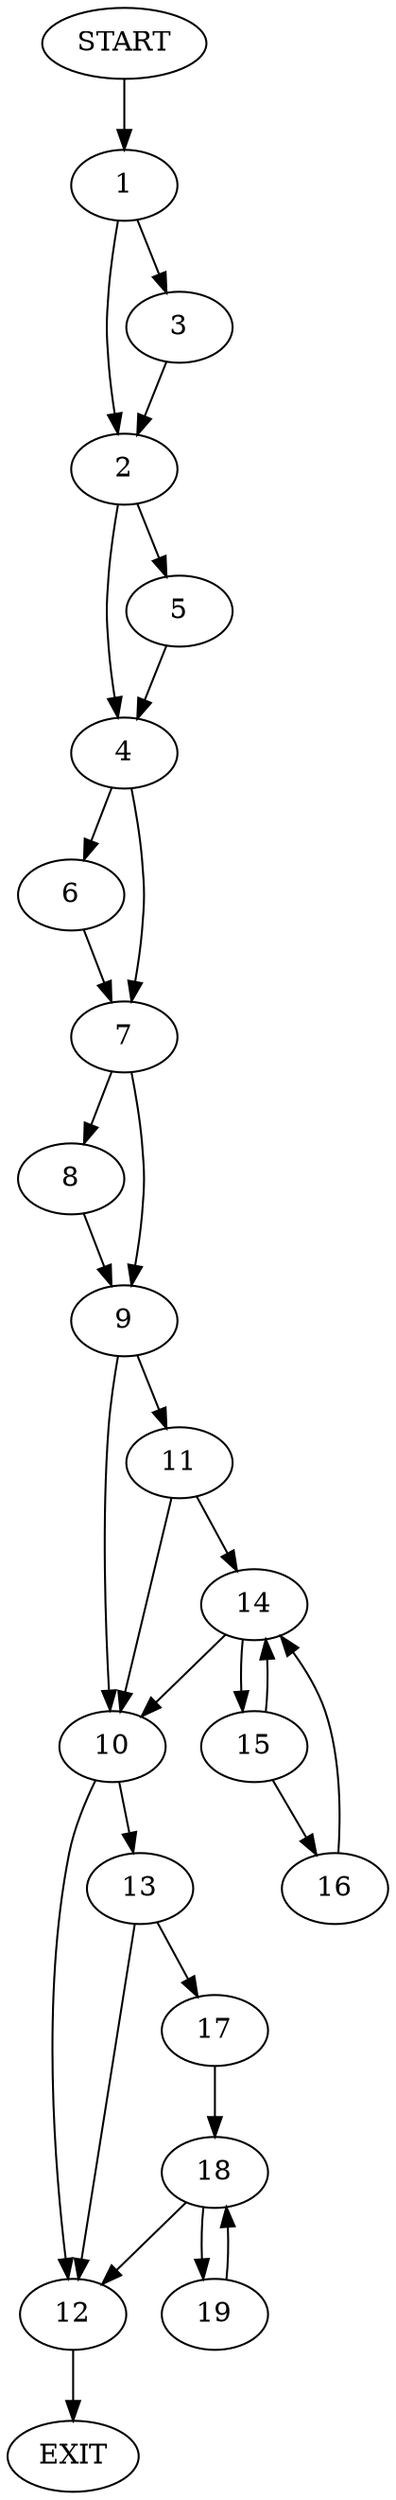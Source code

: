 digraph {
0 [label="START"]
20 [label="EXIT"]
0 -> 1
1 -> 2
1 -> 3
2 -> 4
2 -> 5
3 -> 2
4 -> 6
4 -> 7
5 -> 4
6 -> 7
7 -> 8
7 -> 9
9 -> 10
9 -> 11
8 -> 9
10 -> 12
10 -> 13
11 -> 10
11 -> 14
14 -> 10
14 -> 15
15 -> 16
15 -> 14
16 -> 14
13 -> 17
13 -> 12
12 -> 20
17 -> 18
18 -> 12
18 -> 19
19 -> 18
}
